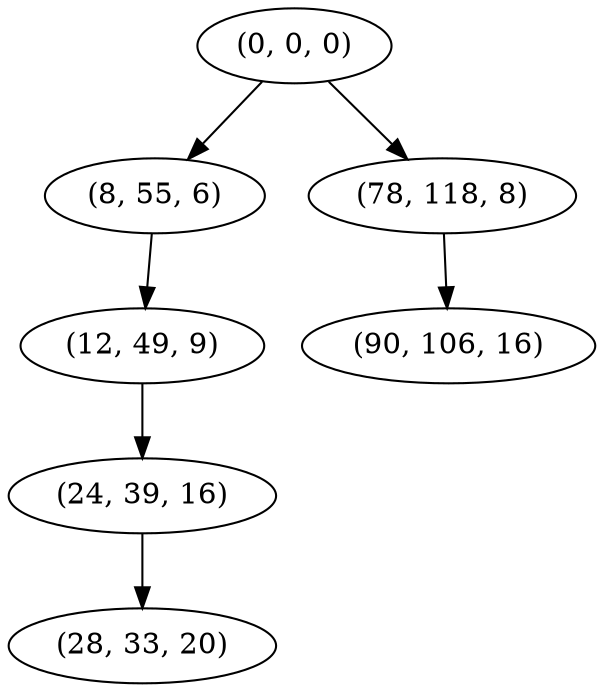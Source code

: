 digraph tree {
    "(0, 0, 0)";
    "(8, 55, 6)";
    "(12, 49, 9)";
    "(24, 39, 16)";
    "(28, 33, 20)";
    "(78, 118, 8)";
    "(90, 106, 16)";
    "(0, 0, 0)" -> "(8, 55, 6)";
    "(0, 0, 0)" -> "(78, 118, 8)";
    "(8, 55, 6)" -> "(12, 49, 9)";
    "(12, 49, 9)" -> "(24, 39, 16)";
    "(24, 39, 16)" -> "(28, 33, 20)";
    "(78, 118, 8)" -> "(90, 106, 16)";
}
